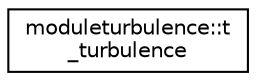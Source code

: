 digraph "Graphical Class Hierarchy"
{
 // LATEX_PDF_SIZE
  edge [fontname="Helvetica",fontsize="10",labelfontname="Helvetica",labelfontsize="10"];
  node [fontname="Helvetica",fontsize="10",shape=record];
  rankdir="LR";
  Node0 [label="moduleturbulence::t\l_turbulence",height=0.2,width=0.4,color="black", fillcolor="white", style="filled",URL="$structmoduleturbulence_1_1t__turbulence.html",tooltip=" "];
}
